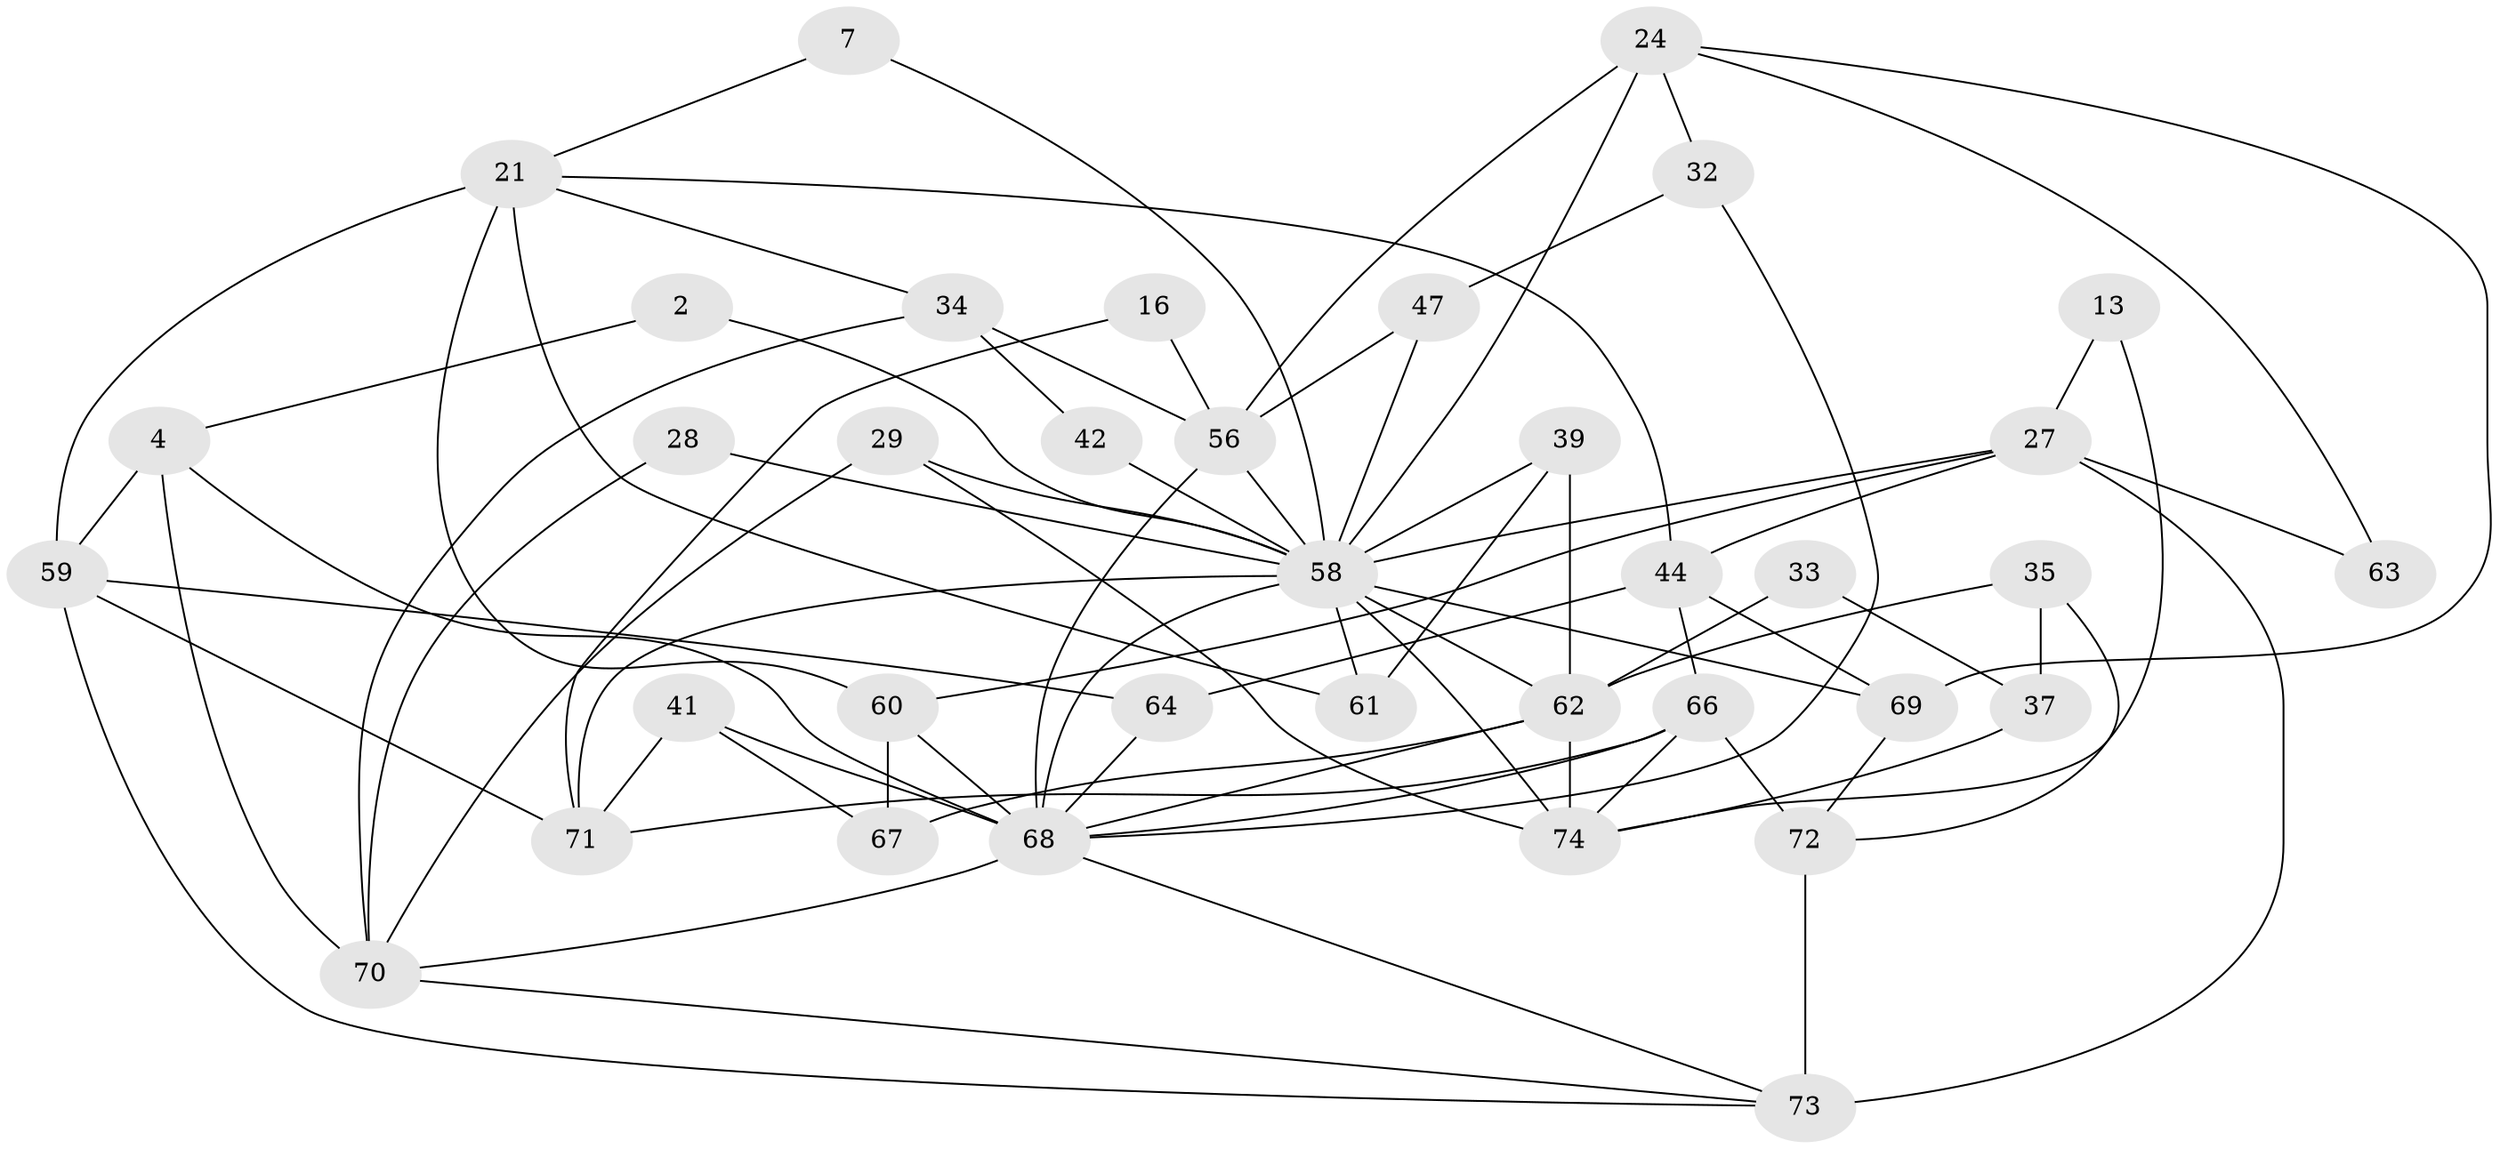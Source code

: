 // original degree distribution, {3: 0.35135135135135137, 2: 0.12162162162162163, 5: 0.13513513513513514, 7: 0.05405405405405406, 4: 0.21621621621621623, 6: 0.0945945945945946, 8: 0.02702702702702703}
// Generated by graph-tools (version 1.1) at 2025/50/03/09/25 04:50:25]
// undirected, 37 vertices, 80 edges
graph export_dot {
graph [start="1"]
  node [color=gray90,style=filled];
  2;
  4;
  7;
  13;
  16;
  21 [super="+6"];
  24;
  27;
  28;
  29;
  32;
  33;
  34 [super="+3"];
  35;
  37;
  39;
  41;
  42;
  44 [super="+1"];
  47;
  56 [super="+50"];
  58 [super="+57+36+55+46"];
  59;
  60 [super="+11+19+43"];
  61;
  62 [super="+26+49"];
  63;
  64;
  66 [super="+38"];
  67 [super="+45"];
  68 [super="+10+18+48+51"];
  69 [super="+14"];
  70 [super="+65"];
  71;
  72 [super="+40"];
  73 [super="+23"];
  74 [super="+52"];
  2 -- 4;
  2 -- 58;
  4 -- 70 [weight=2];
  4 -- 59;
  4 -- 68;
  7 -- 21;
  7 -- 58;
  13 -- 27;
  13 -- 74;
  16 -- 56 [weight=2];
  16 -- 71;
  21 -- 60 [weight=2];
  21 -- 34;
  21 -- 59;
  21 -- 44;
  21 -- 61;
  24 -- 56 [weight=2];
  24 -- 32;
  24 -- 58;
  24 -- 63;
  24 -- 69;
  27 -- 73 [weight=2];
  27 -- 44;
  27 -- 60;
  27 -- 63;
  27 -- 58;
  28 -- 70;
  28 -- 58;
  29 -- 74;
  29 -- 70;
  29 -- 58;
  32 -- 47;
  32 -- 68;
  33 -- 37;
  33 -- 62;
  34 -- 42;
  34 -- 70;
  34 -- 56;
  35 -- 37;
  35 -- 72;
  35 -- 62;
  37 -- 74 [weight=2];
  39 -- 61;
  39 -- 62 [weight=2];
  39 -- 58;
  41 -- 71;
  41 -- 67;
  41 -- 68;
  42 -- 58;
  44 -- 66 [weight=2];
  44 -- 64;
  44 -- 69 [weight=2];
  47 -- 56;
  47 -- 58;
  56 -- 68 [weight=3];
  56 -- 58;
  58 -- 68 [weight=5];
  58 -- 62 [weight=3];
  58 -- 71;
  58 -- 74;
  58 -- 61;
  58 -- 69 [weight=3];
  59 -- 64;
  59 -- 71;
  59 -- 73;
  60 -- 68 [weight=4];
  60 -- 67 [weight=3];
  62 -- 68;
  62 -- 74 [weight=3];
  62 -- 67 [weight=2];
  64 -- 68;
  66 -- 72;
  66 -- 71;
  66 -- 68;
  66 -- 74;
  68 -- 70;
  68 -- 73;
  69 -- 72;
  70 -- 73;
  72 -- 73 [weight=2];
}
